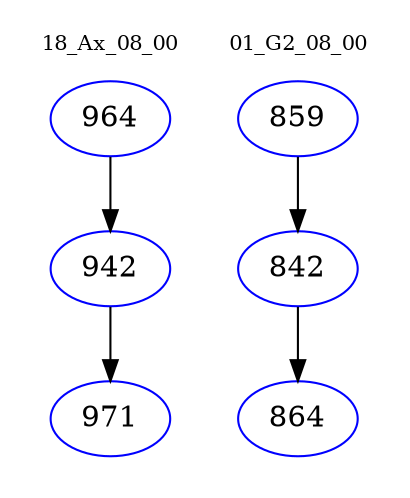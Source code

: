 digraph{
subgraph cluster_0 {
color = white
label = "18_Ax_08_00";
fontsize=10;
T0_964 [label="964", color="blue"]
T0_964 -> T0_942 [color="black"]
T0_942 [label="942", color="blue"]
T0_942 -> T0_971 [color="black"]
T0_971 [label="971", color="blue"]
}
subgraph cluster_1 {
color = white
label = "01_G2_08_00";
fontsize=10;
T1_859 [label="859", color="blue"]
T1_859 -> T1_842 [color="black"]
T1_842 [label="842", color="blue"]
T1_842 -> T1_864 [color="black"]
T1_864 [label="864", color="blue"]
}
}
